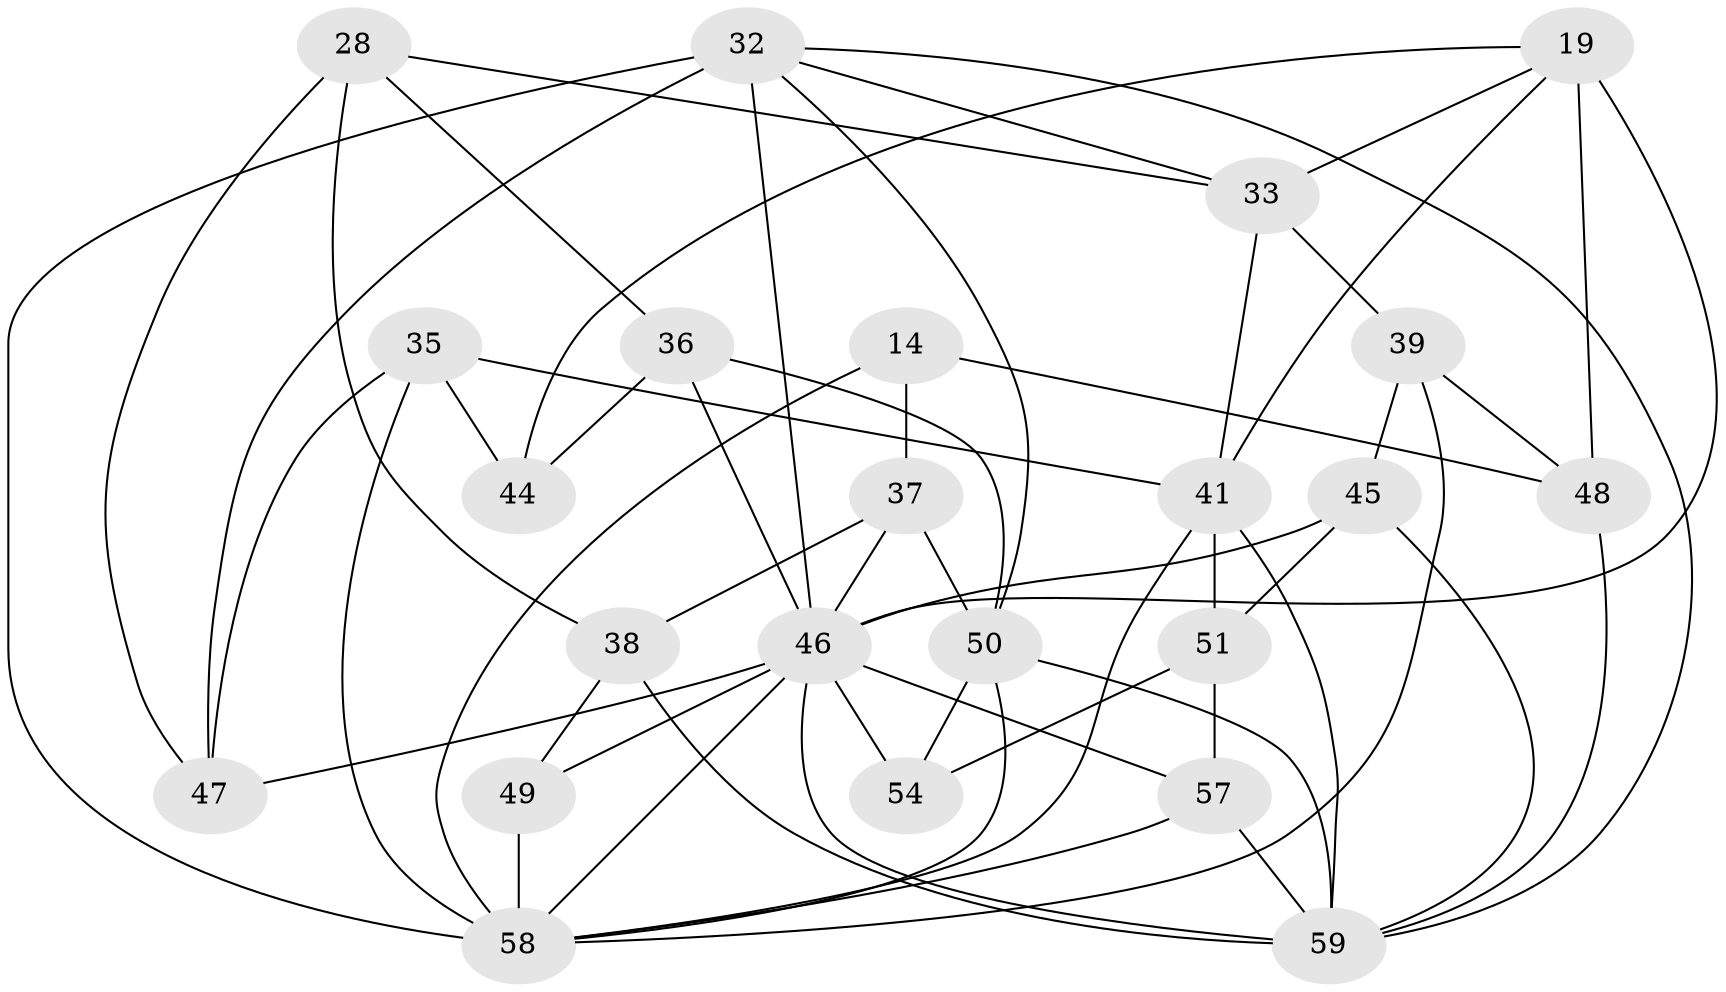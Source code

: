 // original degree distribution, {4: 1.0}
// Generated by graph-tools (version 1.1) at 2025/02/03/04/25 22:02:56]
// undirected, 23 vertices, 56 edges
graph export_dot {
graph [start="1"]
  node [color=gray90,style=filled];
  14;
  19 [super="+10"];
  28;
  32 [super="+22+23"];
  33 [super="+17"];
  35 [super="+20"];
  36;
  37 [super="+12"];
  38 [super="+18"];
  39 [super="+30"];
  41 [super="+15+40"];
  44;
  45;
  46 [super="+1+31+8+34"];
  47 [super="+26"];
  48 [super="+9"];
  49 [super="+5+24"];
  50 [super="+42"];
  51;
  54;
  57 [super="+25"];
  58 [super="+7+52+53+43"];
  59 [super="+27+56"];
  14 -- 37 [weight=2];
  14 -- 48;
  14 -- 58;
  19 -- 48 [weight=2];
  19 -- 33;
  19 -- 44 [weight=2];
  19 -- 46 [weight=2];
  19 -- 41;
  28 -- 38;
  28 -- 36;
  28 -- 33;
  28 -- 47;
  32 -- 46;
  32 -- 58 [weight=3];
  32 -- 33;
  32 -- 47;
  32 -- 59;
  32 -- 50;
  33 -- 39 [weight=2];
  33 -- 41;
  35 -- 47 [weight=2];
  35 -- 44;
  35 -- 41;
  35 -- 58 [weight=2];
  36 -- 44;
  36 -- 50;
  36 -- 46;
  37 -- 50;
  37 -- 46 [weight=2];
  37 -- 38;
  38 -- 59 [weight=2];
  38 -- 49 [weight=2];
  39 -- 48 [weight=2];
  39 -- 58;
  39 -- 45;
  41 -- 58 [weight=2];
  41 -- 51;
  41 -- 59 [weight=2];
  45 -- 51;
  45 -- 59;
  45 -- 46;
  46 -- 47 [weight=2];
  46 -- 54;
  46 -- 58;
  46 -- 57 [weight=2];
  46 -- 49 [weight=2];
  46 -- 59;
  48 -- 59;
  49 -- 58 [weight=4];
  50 -- 59 [weight=2];
  50 -- 54 [weight=2];
  50 -- 58;
  51 -- 54;
  51 -- 57;
  57 -- 59 [weight=2];
  57 -- 58 [weight=3];
}
